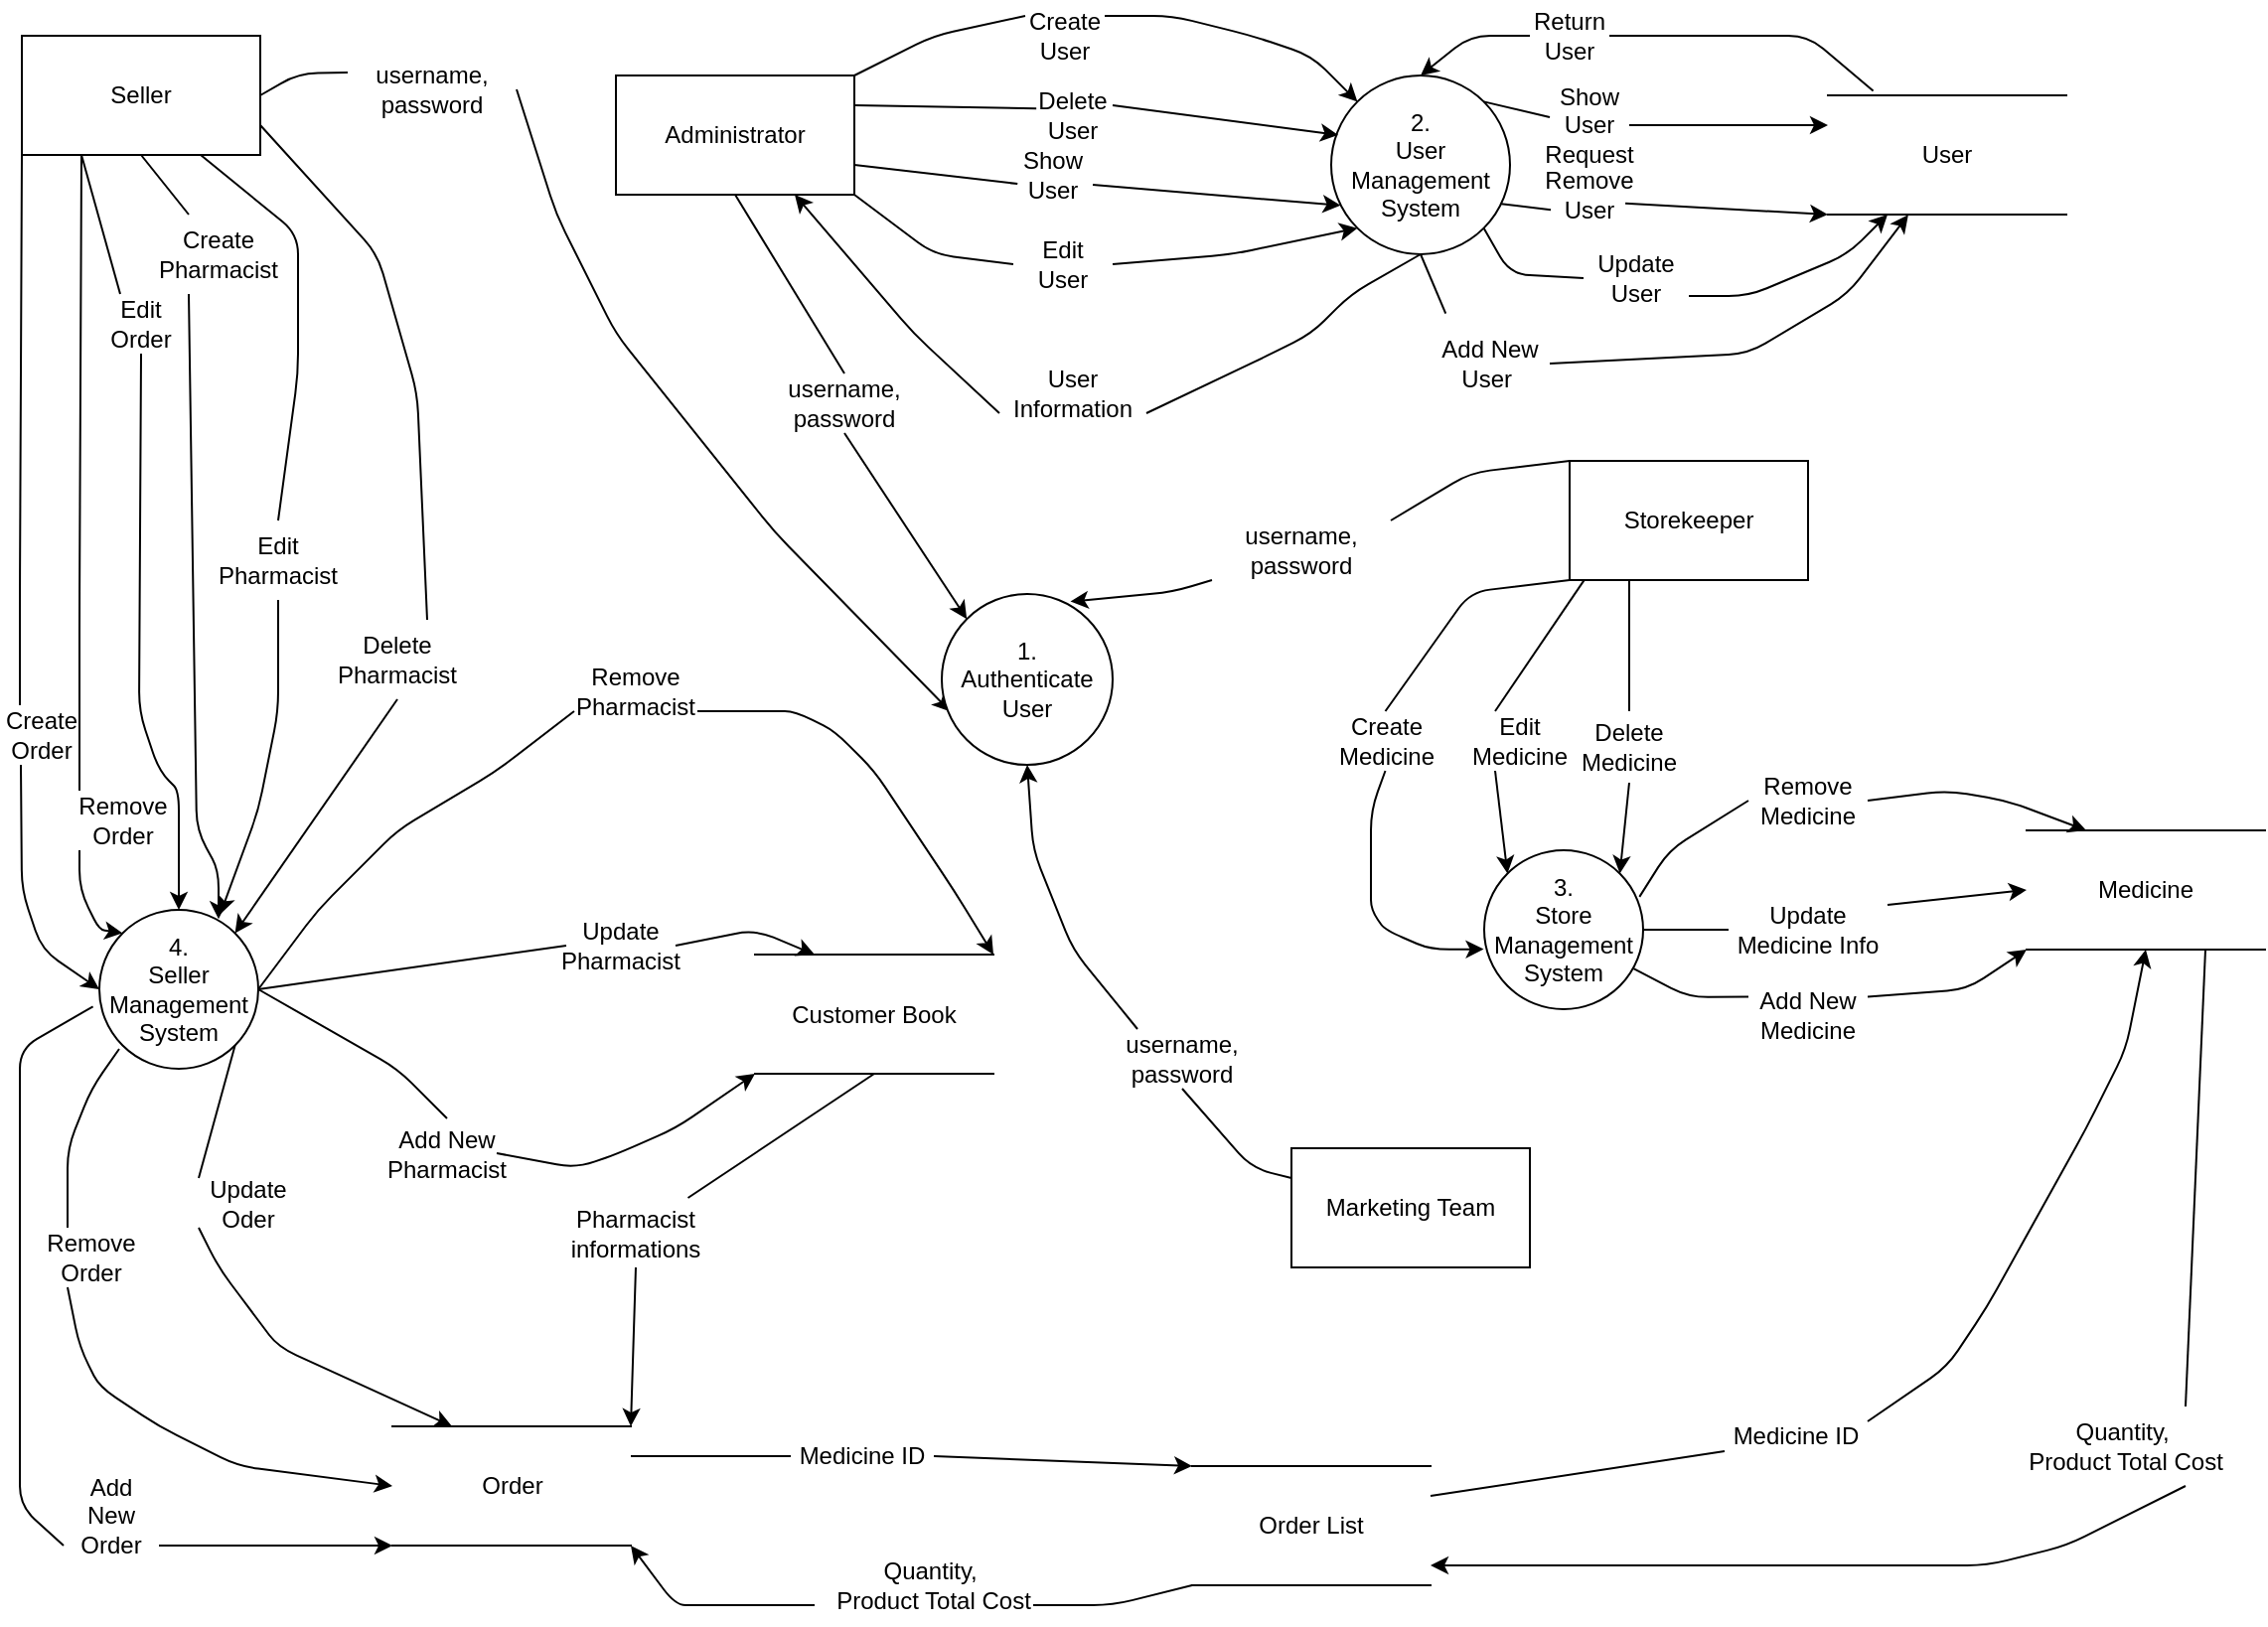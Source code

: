 <mxfile version="14.6.13" type="device"><diagram id="mokcVXSYmaNh0RQACaDt" name="Page-1"><mxGraphModel dx="1221" dy="645" grid="1" gridSize="10" guides="1" tooltips="1" connect="1" arrows="1" fold="1" page="1" pageScale="1" pageWidth="1169" pageHeight="827" math="0" shadow="0"><root><mxCell id="0"/><mxCell id="1" parent="0"/><mxCell id="gqMwS6d3l2sqPH1gw4Yg-2" value="Administrator" style="rounded=0;whiteSpace=wrap;html=1;" parent="1" vertex="1"><mxGeometry x="310" y="40" width="120" height="60" as="geometry"/></mxCell><mxCell id="gqMwS6d3l2sqPH1gw4Yg-3" value="Storekeeper" style="rounded=0;whiteSpace=wrap;html=1;" parent="1" vertex="1"><mxGeometry x="790" y="234" width="120" height="60" as="geometry"/></mxCell><mxCell id="gqMwS6d3l2sqPH1gw4Yg-4" value="Seller" style="rounded=0;whiteSpace=wrap;html=1;" parent="1" vertex="1"><mxGeometry x="11" y="20" width="120" height="60" as="geometry"/></mxCell><mxCell id="gqMwS6d3l2sqPH1gw4Yg-5" value="Marketing Team" style="rounded=0;whiteSpace=wrap;html=1;" parent="1" vertex="1"><mxGeometry x="650" y="580" width="120" height="60" as="geometry"/></mxCell><mxCell id="gqMwS6d3l2sqPH1gw4Yg-8" value="" style="endArrow=classic;html=1;exitX=1;exitY=0.5;exitDx=0;exitDy=0;entryX=0.05;entryY=0.688;entryDx=0;entryDy=0;entryPerimeter=0;startArrow=none;" parent="1" source="gqMwS6d3l2sqPH1gw4Yg-9" target="Wz61JIbvvKoA4WCaTpvj-23" edge="1"><mxGeometry width="50" height="50" relative="1" as="geometry"><mxPoint x="64.8" y="385.98" as="sourcePoint"/><mxPoint x="470" y="359" as="targetPoint"/><Array as="points"><mxPoint x="280" y="110"/><mxPoint x="310" y="170"/><mxPoint x="350" y="220"/><mxPoint x="390" y="270"/></Array></mxGeometry></mxCell><mxCell id="gqMwS6d3l2sqPH1gw4Yg-12" value="" style="endArrow=classic;html=1;entryX=0.753;entryY=0.044;entryDx=0;entryDy=0;entryPerimeter=0;exitX=0;exitY=1;exitDx=0;exitDy=0;startArrow=none;" parent="1" source="gqMwS6d3l2sqPH1gw4Yg-13" target="Wz61JIbvvKoA4WCaTpvj-23" edge="1"><mxGeometry width="50" height="50" relative="1" as="geometry"><mxPoint x="60" y="267.447" as="sourcePoint"/><mxPoint x="553" y="344" as="targetPoint"/><Array as="points"><mxPoint x="590" y="300"/></Array></mxGeometry></mxCell><mxCell id="Wz61JIbvvKoA4WCaTpvj-2" value="2.&lt;br&gt;User Management System" style="ellipse;whiteSpace=wrap;html=1;aspect=fixed;" parent="1" vertex="1"><mxGeometry x="670" y="40" width="90" height="90" as="geometry"/></mxCell><mxCell id="Wz61JIbvvKoA4WCaTpvj-7" value="" style="endArrow=classic;html=1;exitX=0.5;exitY=1;exitDx=0;exitDy=0;entryX=0;entryY=0;entryDx=0;entryDy=0;startArrow=none;" parent="1" source="gqMwS6d3l2sqPH1gw4Yg-7" target="Wz61JIbvvKoA4WCaTpvj-23" edge="1"><mxGeometry width="50" height="50" relative="1" as="geometry"><mxPoint x="420" y="180" as="sourcePoint"/><mxPoint x="479.645" y="308.645" as="targetPoint"/></mxGeometry></mxCell><mxCell id="Wz61JIbvvKoA4WCaTpvj-9" value="" style="endArrow=classic;html=1;exitX=1;exitY=0;exitDx=0;exitDy=0;entryX=0;entryY=0;entryDx=0;entryDy=0;startArrow=none;" parent="1" source="Wz61JIbvvKoA4WCaTpvj-11" target="Wz61JIbvvKoA4WCaTpvj-2" edge="1"><mxGeometry width="50" height="50" relative="1" as="geometry"><mxPoint x="430" y="68" as="sourcePoint"/><mxPoint x="590" y="40" as="targetPoint"/><Array as="points"><mxPoint x="590" y="10"/><mxPoint x="630" y="20"/><mxPoint x="660" y="30"/></Array></mxGeometry></mxCell><mxCell id="Wz61JIbvvKoA4WCaTpvj-13" value="" style="endArrow=classic;html=1;exitX=1;exitY=0.5;exitDx=0;exitDy=0;entryX=0.337;entryY=1.003;entryDx=0;entryDy=0;startArrow=none;entryPerimeter=0;" parent="1" source="Wz61JIbvvKoA4WCaTpvj-12" target="6IMV3EOq6Jg0z_L3piJu-1" edge="1"><mxGeometry width="50" height="50" relative="1" as="geometry"><mxPoint x="790" y="225" as="sourcePoint"/><mxPoint x="910" y="115" as="targetPoint"/><Array as="points"><mxPoint x="880" y="180"/><mxPoint x="930" y="150"/></Array></mxGeometry></mxCell><mxCell id="Wz61JIbvvKoA4WCaTpvj-17" value="" style="endArrow=classic;html=1;exitX=1;exitY=0.25;exitDx=0;exitDy=0;entryX=0.04;entryY=0.333;entryDx=0;entryDy=0;entryPerimeter=0;startArrow=none;" parent="1" source="Wz61JIbvvKoA4WCaTpvj-20" target="Wz61JIbvvKoA4WCaTpvj-2" edge="1"><mxGeometry width="50" height="50" relative="1" as="geometry"><mxPoint x="480" y="140" as="sourcePoint"/><mxPoint x="530" y="90" as="targetPoint"/></mxGeometry></mxCell><mxCell id="Wz61JIbvvKoA4WCaTpvj-21" value="" style="endArrow=classic;html=1;exitX=0.951;exitY=0.718;exitDx=0;exitDy=0;exitPerimeter=0;entryX=0;entryY=1;entryDx=0;entryDy=0;startArrow=none;" parent="1" source="Wz61JIbvvKoA4WCaTpvj-22" target="6IMV3EOq6Jg0z_L3piJu-1" edge="1"><mxGeometry width="50" height="50" relative="1" as="geometry"><mxPoint x="770" y="90" as="sourcePoint"/><mxPoint x="880.78" y="107.8" as="targetPoint"/></mxGeometry></mxCell><mxCell id="Wz61JIbvvKoA4WCaTpvj-23" value="1. &lt;br&gt;Authenticate User" style="ellipse;whiteSpace=wrap;html=1;aspect=fixed;" parent="1" vertex="1"><mxGeometry x="474" y="301" width="86" height="86" as="geometry"/></mxCell><mxCell id="Wz61JIbvvKoA4WCaTpvj-26" value="" style="endArrow=classic;html=1;exitX=1;exitY=0.75;exitDx=0;exitDy=0;entryX=0.053;entryY=0.727;entryDx=0;entryDy=0;entryPerimeter=0;startArrow=none;" parent="1" source="Wz61JIbvvKoA4WCaTpvj-32" target="Wz61JIbvvKoA4WCaTpvj-2" edge="1"><mxGeometry width="50" height="50" relative="1" as="geometry"><mxPoint x="520" y="220" as="sourcePoint"/><mxPoint x="570" y="170" as="targetPoint"/></mxGeometry></mxCell><mxCell id="Wz61JIbvvKoA4WCaTpvj-11" value="Create User" style="text;html=1;strokeColor=none;fillColor=none;align=center;verticalAlign=middle;whiteSpace=wrap;rounded=0;" parent="1" vertex="1"><mxGeometry x="516" y="10" width="40" height="20" as="geometry"/></mxCell><mxCell id="Wz61JIbvvKoA4WCaTpvj-27" value="" style="endArrow=none;html=1;exitX=1;exitY=0;exitDx=0;exitDy=0;entryX=0;entryY=0;entryDx=0;entryDy=0;" parent="1" source="gqMwS6d3l2sqPH1gw4Yg-2" target="Wz61JIbvvKoA4WCaTpvj-11" edge="1"><mxGeometry width="50" height="50" relative="1" as="geometry"><mxPoint x="430" y="40" as="sourcePoint"/><mxPoint x="683.18" y="53.18" as="targetPoint"/><Array as="points"><mxPoint x="470" y="20"/></Array></mxGeometry></mxCell><mxCell id="Wz61JIbvvKoA4WCaTpvj-20" value="Delete User" style="text;html=1;strokeColor=none;fillColor=none;align=center;verticalAlign=middle;whiteSpace=wrap;rounded=0;" parent="1" vertex="1"><mxGeometry x="520" y="50" width="40" height="20" as="geometry"/></mxCell><mxCell id="Wz61JIbvvKoA4WCaTpvj-29" value="" style="endArrow=none;html=1;exitX=1;exitY=0.25;exitDx=0;exitDy=0;entryX=0.04;entryY=0.333;entryDx=0;entryDy=0;entryPerimeter=0;" parent="1" source="gqMwS6d3l2sqPH1gw4Yg-2" target="Wz61JIbvvKoA4WCaTpvj-20" edge="1"><mxGeometry width="50" height="50" relative="1" as="geometry"><mxPoint x="430" y="55" as="sourcePoint"/><mxPoint x="673.6" y="69.97" as="targetPoint"/></mxGeometry></mxCell><mxCell id="Wz61JIbvvKoA4WCaTpvj-22" value="Remove User" style="text;html=1;strokeColor=none;fillColor=none;align=center;verticalAlign=middle;whiteSpace=wrap;rounded=0;" parent="1" vertex="1"><mxGeometry x="780" y="90" width="40" height="20" as="geometry"/></mxCell><mxCell id="Wz61JIbvvKoA4WCaTpvj-30" value="" style="endArrow=none;html=1;exitX=0.951;exitY=0.718;exitDx=0;exitDy=0;exitPerimeter=0;entryX=0.013;entryY=0.88;entryDx=0;entryDy=0;entryPerimeter=0;" parent="1" source="Wz61JIbvvKoA4WCaTpvj-2" target="Wz61JIbvvKoA4WCaTpvj-22" edge="1"><mxGeometry width="50" height="50" relative="1" as="geometry"><mxPoint x="755.59" y="104.62" as="sourcePoint"/><mxPoint x="850.78" y="107.8" as="targetPoint"/></mxGeometry></mxCell><mxCell id="Wz61JIbvvKoA4WCaTpvj-12" value="Add New User&amp;nbsp;" style="text;html=1;strokeColor=none;fillColor=none;align=center;verticalAlign=middle;whiteSpace=wrap;rounded=0;" parent="1" vertex="1"><mxGeometry x="720" y="160" width="60" height="50" as="geometry"/></mxCell><mxCell id="Wz61JIbvvKoA4WCaTpvj-31" value="" style="endArrow=none;html=1;entryX=0.127;entryY=-0.004;entryDx=0;entryDy=0;exitX=0.5;exitY=1;exitDx=0;exitDy=0;entryPerimeter=0;" parent="1" source="Wz61JIbvvKoA4WCaTpvj-2" target="Wz61JIbvvKoA4WCaTpvj-12" edge="1"><mxGeometry width="50" height="50" relative="1" as="geometry"><mxPoint x="750" y="117" as="sourcePoint"/><mxPoint x="750" y="150" as="targetPoint"/><Array as="points"/></mxGeometry></mxCell><mxCell id="Wz61JIbvvKoA4WCaTpvj-32" value="Show User" style="text;html=1;strokeColor=none;fillColor=none;align=center;verticalAlign=middle;whiteSpace=wrap;rounded=0;" parent="1" vertex="1"><mxGeometry x="510" y="80" width="40" height="20" as="geometry"/></mxCell><mxCell id="Wz61JIbvvKoA4WCaTpvj-33" value="" style="endArrow=none;html=1;exitX=1;exitY=0.75;exitDx=0;exitDy=0;entryX=0.053;entryY=0.727;entryDx=0;entryDy=0;entryPerimeter=0;" parent="1" source="gqMwS6d3l2sqPH1gw4Yg-2" target="Wz61JIbvvKoA4WCaTpvj-32" edge="1"><mxGeometry width="50" height="50" relative="1" as="geometry"><mxPoint x="430" y="85" as="sourcePoint"/><mxPoint x="674.77" y="105.43" as="targetPoint"/></mxGeometry></mxCell><mxCell id="Wz61JIbvvKoA4WCaTpvj-35" value="" style="endArrow=classic;html=1;exitX=1;exitY=0.5;exitDx=0;exitDy=0;entryX=0;entryY=0.25;entryDx=0;entryDy=0;startArrow=none;" parent="1" source="Wz61JIbvvKoA4WCaTpvj-34" target="6IMV3EOq6Jg0z_L3piJu-1" edge="1"><mxGeometry width="50" height="50" relative="1" as="geometry"><mxPoint x="770" y="60" as="sourcePoint"/><mxPoint x="880" y="73" as="targetPoint"/></mxGeometry></mxCell><mxCell id="Wz61JIbvvKoA4WCaTpvj-34" value="Show User Request" style="text;html=1;strokeColor=none;fillColor=none;align=center;verticalAlign=middle;whiteSpace=wrap;rounded=0;" parent="1" vertex="1"><mxGeometry x="780" y="55" width="40" height="20" as="geometry"/></mxCell><mxCell id="Wz61JIbvvKoA4WCaTpvj-36" value="" style="endArrow=none;html=1;exitX=1;exitY=0;exitDx=0;exitDy=0;entryX=0;entryY=0.3;entryDx=0;entryDy=0;" parent="1" source="Wz61JIbvvKoA4WCaTpvj-2" target="Wz61JIbvvKoA4WCaTpvj-34" edge="1"><mxGeometry width="50" height="50" relative="1" as="geometry"><mxPoint x="746.82" y="53.18" as="sourcePoint"/><mxPoint x="850" y="73" as="targetPoint"/></mxGeometry></mxCell><mxCell id="Wz61JIbvvKoA4WCaTpvj-37" value="" style="endArrow=classic;html=1;exitX=0;exitY=0.5;exitDx=0;exitDy=0;entryX=0.5;entryY=0;entryDx=0;entryDy=0;startArrow=none;" parent="1" source="Wz61JIbvvKoA4WCaTpvj-38" target="Wz61JIbvvKoA4WCaTpvj-2" edge="1"><mxGeometry width="50" height="50" relative="1" as="geometry"><mxPoint x="840" y="50" as="sourcePoint"/><mxPoint x="890" as="targetPoint"/><Array as="points"><mxPoint x="740" y="20"/></Array></mxGeometry></mxCell><mxCell id="Wz61JIbvvKoA4WCaTpvj-38" value="Return User" style="text;html=1;strokeColor=none;fillColor=none;align=center;verticalAlign=middle;whiteSpace=wrap;rounded=0;" parent="1" vertex="1"><mxGeometry x="770" y="10" width="40" height="20" as="geometry"/></mxCell><mxCell id="Wz61JIbvvKoA4WCaTpvj-39" value="" style="endArrow=none;html=1;exitX=0.19;exitY=-0.037;exitDx=0;exitDy=0;exitPerimeter=0;entryX=1;entryY=0.5;entryDx=0;entryDy=0;" parent="1" source="6IMV3EOq6Jg0z_L3piJu-1" target="Wz61JIbvvKoA4WCaTpvj-38" edge="1"><mxGeometry width="50" height="50" relative="1" as="geometry"><mxPoint x="889" y="58" as="sourcePoint"/><mxPoint x="715" y="40" as="targetPoint"/><Array as="points"><mxPoint x="910" y="20"/><mxPoint x="850" y="20"/></Array></mxGeometry></mxCell><mxCell id="Wz61JIbvvKoA4WCaTpvj-40" value="" style="endArrow=classic;html=1;entryX=0.75;entryY=1;entryDx=0;entryDy=0;startArrow=none;exitX=0;exitY=0.75;exitDx=0;exitDy=0;" parent="1" source="Wz61JIbvvKoA4WCaTpvj-41" target="gqMwS6d3l2sqPH1gw4Yg-2" edge="1"><mxGeometry width="50" height="50" relative="1" as="geometry"><mxPoint x="500" y="160" as="sourcePoint"/><mxPoint x="560" y="150" as="targetPoint"/><Array as="points"><mxPoint x="460" y="170"/></Array></mxGeometry></mxCell><mxCell id="Wz61JIbvvKoA4WCaTpvj-41" value="User Information" style="text;html=1;strokeColor=none;fillColor=none;align=center;verticalAlign=middle;whiteSpace=wrap;rounded=0;" parent="1" vertex="1"><mxGeometry x="503" y="180" width="74" height="40" as="geometry"/></mxCell><mxCell id="Wz61JIbvvKoA4WCaTpvj-42" value="" style="endArrow=none;html=1;exitX=0.5;exitY=1;exitDx=0;exitDy=0;entryX=1;entryY=0.75;entryDx=0;entryDy=0;" parent="1" source="Wz61JIbvvKoA4WCaTpvj-2" target="Wz61JIbvvKoA4WCaTpvj-41" edge="1"><mxGeometry width="50" height="50" relative="1" as="geometry"><mxPoint x="715" y="130" as="sourcePoint"/><mxPoint x="600" y="180" as="targetPoint"/><Array as="points"><mxPoint x="680" y="150"/><mxPoint x="660" y="170"/><mxPoint x="640" y="180"/></Array></mxGeometry></mxCell><mxCell id="Wz61JIbvvKoA4WCaTpvj-44" value="3.&lt;br&gt;Store Management System" style="ellipse;whiteSpace=wrap;html=1;aspect=fixed;" parent="1" vertex="1"><mxGeometry x="747" y="430" width="80" height="80" as="geometry"/></mxCell><mxCell id="gqMwS6d3l2sqPH1gw4Yg-7" value="username,&lt;br&gt;password" style="text;html=1;strokeColor=none;fillColor=none;align=center;verticalAlign=middle;whiteSpace=wrap;rounded=0;" parent="1" vertex="1"><mxGeometry x="380" y="190" width="90" height="30" as="geometry"/></mxCell><mxCell id="Wz61JIbvvKoA4WCaTpvj-46" value="" style="endArrow=none;html=1;exitX=0.5;exitY=1;exitDx=0;exitDy=0;entryX=0.5;entryY=0;entryDx=0;entryDy=0;" parent="1" source="gqMwS6d3l2sqPH1gw4Yg-2" target="gqMwS6d3l2sqPH1gw4Yg-7" edge="1"><mxGeometry width="50" height="50" relative="1" as="geometry"><mxPoint x="370" y="100" as="sourcePoint"/><mxPoint x="486.594" y="313.594" as="targetPoint"/></mxGeometry></mxCell><mxCell id="gqMwS6d3l2sqPH1gw4Yg-13" value="username,&lt;br&gt;password" style="text;html=1;strokeColor=none;fillColor=none;align=center;verticalAlign=middle;whiteSpace=wrap;rounded=0;" parent="1" vertex="1"><mxGeometry x="610" y="264" width="90" height="30" as="geometry"/></mxCell><mxCell id="Wz61JIbvvKoA4WCaTpvj-47" value="" style="endArrow=none;html=1;entryX=1;entryY=0;entryDx=0;entryDy=0;exitX=0;exitY=0;exitDx=0;exitDy=0;" parent="1" source="gqMwS6d3l2sqPH1gw4Yg-3" target="gqMwS6d3l2sqPH1gw4Yg-13" edge="1"><mxGeometry width="50" height="50" relative="1" as="geometry"><mxPoint x="790" y="260" as="sourcePoint"/><mxPoint x="538.758" y="304.784" as="targetPoint"/><Array as="points"><mxPoint x="740" y="240"/></Array></mxGeometry></mxCell><mxCell id="Wz61JIbvvKoA4WCaTpvj-50" value="" style="endArrow=classic;html=1;exitX=1;exitY=0.5;exitDx=0;exitDy=0;entryX=0.25;entryY=0;entryDx=0;entryDy=0;startArrow=none;" parent="1" source="Wz61JIbvvKoA4WCaTpvj-70" target="6IMV3EOq6Jg0z_L3piJu-2" edge="1"><mxGeometry width="50" height="50" relative="1" as="geometry"><mxPoint x="860" y="520" as="sourcePoint"/><mxPoint x="1000.42" y="499.02" as="targetPoint"/><Array as="points"><mxPoint x="980" y="400"/><mxPoint x="1010" y="405"/></Array></mxGeometry></mxCell><mxCell id="Wz61JIbvvKoA4WCaTpvj-53" value="" style="endArrow=classic;html=1;exitX=0.25;exitY=1;exitDx=0;exitDy=0;entryX=0;entryY=0;entryDx=0;entryDy=0;startArrow=none;" parent="1" source="Wz61JIbvvKoA4WCaTpvj-64" target="Wz61JIbvvKoA4WCaTpvj-44" edge="1"><mxGeometry width="50" height="50" relative="1" as="geometry"><mxPoint x="820" y="390" as="sourcePoint"/><mxPoint x="870" y="340" as="targetPoint"/></mxGeometry></mxCell><mxCell id="Wz61JIbvvKoA4WCaTpvj-55" value="" style="endArrow=classic;html=1;exitX=0.5;exitY=1;exitDx=0;exitDy=0;entryX=1;entryY=0;entryDx=0;entryDy=0;startArrow=none;" parent="1" source="Wz61JIbvvKoA4WCaTpvj-68" target="Wz61JIbvvKoA4WCaTpvj-44" edge="1"><mxGeometry width="50" height="50" relative="1" as="geometry"><mxPoint x="845" y="378" as="sourcePoint"/><mxPoint x="895" y="328" as="targetPoint"/></mxGeometry></mxCell><mxCell id="Wz61JIbvvKoA4WCaTpvj-57" value="" style="endArrow=classic;html=1;exitX=0.5;exitY=1;exitDx=0;exitDy=0;entryX=-0.003;entryY=0.622;entryDx=0;entryDy=0;startArrow=none;entryPerimeter=0;" parent="1" source="Wz61JIbvvKoA4WCaTpvj-59" target="Wz61JIbvvKoA4WCaTpvj-44" edge="1"><mxGeometry width="50" height="50" relative="1" as="geometry"><mxPoint x="770" y="360" as="sourcePoint"/><mxPoint x="820" y="310" as="targetPoint"/><Array as="points"><mxPoint x="690" y="410"/><mxPoint x="690" y="440"/><mxPoint x="690" y="460"/><mxPoint x="697" y="470"/><mxPoint x="720" y="480"/></Array></mxGeometry></mxCell><mxCell id="Wz61JIbvvKoA4WCaTpvj-59" value="Create Medicine" style="text;html=1;strokeColor=none;fillColor=none;align=center;verticalAlign=middle;whiteSpace=wrap;rounded=0;" parent="1" vertex="1"><mxGeometry x="664.5" y="360" width="65.5" height="30" as="geometry"/></mxCell><mxCell id="Wz61JIbvvKoA4WCaTpvj-60" value="" style="endArrow=none;html=1;exitX=0;exitY=1;exitDx=0;exitDy=0;entryX=0.5;entryY=0;entryDx=0;entryDy=0;" parent="1" source="gqMwS6d3l2sqPH1gw4Yg-3" target="Wz61JIbvvKoA4WCaTpvj-59" edge="1"><mxGeometry width="50" height="50" relative="1" as="geometry"><mxPoint x="790" y="294" as="sourcePoint"/><mxPoint x="850" y="320" as="targetPoint"/><Array as="points"><mxPoint x="740" y="300"/></Array></mxGeometry></mxCell><mxCell id="Wz61JIbvvKoA4WCaTpvj-62" value="Add New Medicine" style="text;html=1;strokeColor=none;fillColor=none;align=center;verticalAlign=middle;whiteSpace=wrap;rounded=0;" parent="1" vertex="1"><mxGeometry x="880" y="495" width="60" height="35" as="geometry"/></mxCell><mxCell id="Wz61JIbvvKoA4WCaTpvj-63" value="" style="endArrow=none;html=1;exitX=0.937;exitY=0.743;exitDx=0;exitDy=0;exitPerimeter=0;entryX=0;entryY=0.25;entryDx=0;entryDy=0;" parent="1" source="Wz61JIbvvKoA4WCaTpvj-44" target="Wz61JIbvvKoA4WCaTpvj-62" edge="1"><mxGeometry width="50" height="50" relative="1" as="geometry"><mxPoint x="769.16" y="506.24" as="sourcePoint"/><mxPoint x="820" y="610" as="targetPoint"/><Array as="points"><mxPoint x="850" y="504"/></Array></mxGeometry></mxCell><mxCell id="Wz61JIbvvKoA4WCaTpvj-64" value="Edit Medicine" style="text;html=1;strokeColor=none;fillColor=none;align=center;verticalAlign=middle;whiteSpace=wrap;rounded=0;" parent="1" vertex="1"><mxGeometry x="740" y="360" width="50" height="30" as="geometry"/></mxCell><mxCell id="Wz61JIbvvKoA4WCaTpvj-65" value="" style="endArrow=none;html=1;exitX=0.06;exitY=1.003;exitDx=0;exitDy=0;exitPerimeter=0;entryX=0.25;entryY=0;entryDx=0;entryDy=0;" parent="1" source="gqMwS6d3l2sqPH1gw4Yg-3" target="Wz61JIbvvKoA4WCaTpvj-64" edge="1"><mxGeometry width="50" height="50" relative="1" as="geometry"><mxPoint x="797.2" y="294.18" as="sourcePoint"/><mxPoint x="758.716" y="441.716" as="targetPoint"/></mxGeometry></mxCell><mxCell id="Wz61JIbvvKoA4WCaTpvj-66" value="Update Medicine Info" style="text;html=1;strokeColor=none;fillColor=none;align=center;verticalAlign=middle;whiteSpace=wrap;rounded=0;" parent="1" vertex="1"><mxGeometry x="870" y="445" width="80" height="50" as="geometry"/></mxCell><mxCell id="Wz61JIbvvKoA4WCaTpvj-67" value="" style="endArrow=none;html=1;entryX=0;entryY=0.5;entryDx=0;entryDy=0;exitX=1;exitY=0.5;exitDx=0;exitDy=0;" parent="1" target="Wz61JIbvvKoA4WCaTpvj-66" edge="1" source="Wz61JIbvvKoA4WCaTpvj-44"><mxGeometry width="50" height="50" relative="1" as="geometry"><mxPoint x="787" y="510" as="sourcePoint"/><mxPoint x="1009" y="507" as="targetPoint"/><Array as="points"/></mxGeometry></mxCell><mxCell id="Wz61JIbvvKoA4WCaTpvj-68" value="Delete Medicine" style="text;html=1;strokeColor=none;fillColor=none;align=center;verticalAlign=middle;whiteSpace=wrap;rounded=0;" parent="1" vertex="1"><mxGeometry x="790" y="360" width="60" height="36" as="geometry"/></mxCell><mxCell id="Wz61JIbvvKoA4WCaTpvj-69" value="" style="endArrow=none;html=1;exitX=0.25;exitY=1;exitDx=0;exitDy=0;entryX=0.5;entryY=0;entryDx=0;entryDy=0;" parent="1" source="gqMwS6d3l2sqPH1gw4Yg-3" target="Wz61JIbvvKoA4WCaTpvj-68" edge="1"><mxGeometry width="50" height="50" relative="1" as="geometry"><mxPoint x="850" y="294" as="sourcePoint"/><mxPoint x="806.84" y="431.04" as="targetPoint"/></mxGeometry></mxCell><mxCell id="Wz61JIbvvKoA4WCaTpvj-70" value="Remove Medicine" style="text;html=1;strokeColor=none;fillColor=none;align=center;verticalAlign=middle;whiteSpace=wrap;rounded=0;" parent="1" vertex="1"><mxGeometry x="880" y="390" width="60" height="30" as="geometry"/></mxCell><mxCell id="Wz61JIbvvKoA4WCaTpvj-71" value="" style="endArrow=none;html=1;exitX=0.977;exitY=0.293;exitDx=0;exitDy=0;entryX=0;entryY=0.5;entryDx=0;entryDy=0;exitPerimeter=0;" parent="1" source="Wz61JIbvvKoA4WCaTpvj-44" target="Wz61JIbvvKoA4WCaTpvj-70" edge="1"><mxGeometry width="50" height="50" relative="1" as="geometry"><mxPoint x="815.284" y="498.284" as="sourcePoint"/><mxPoint x="1000.42" y="499.02" as="targetPoint"/><Array as="points"><mxPoint x="840" y="430"/></Array></mxGeometry></mxCell><mxCell id="gqMwS6d3l2sqPH1gw4Yg-9" value="username,&lt;br&gt;password" style="text;html=1;strokeColor=none;fillColor=none;align=center;verticalAlign=middle;whiteSpace=wrap;rounded=0;" parent="1" vertex="1"><mxGeometry x="175" y="30" width="85" height="34" as="geometry"/></mxCell><mxCell id="Wz61JIbvvKoA4WCaTpvj-74" value="" style="endArrow=none;html=1;exitX=1;exitY=0.5;exitDx=0;exitDy=0;entryX=0;entryY=0.25;entryDx=0;entryDy=0;" parent="1" source="gqMwS6d3l2sqPH1gw4Yg-4" target="gqMwS6d3l2sqPH1gw4Yg-9" edge="1"><mxGeometry width="50" height="50" relative="1" as="geometry"><mxPoint x="150" y="359" as="sourcePoint"/><mxPoint x="175" y="57" as="targetPoint"/><Array as="points"><mxPoint x="150" y="39"/></Array></mxGeometry></mxCell><mxCell id="6IMV3EOq6Jg0z_L3piJu-1" value="User" style="shape=partialRectangle;whiteSpace=wrap;html=1;left=0;right=0;fillColor=none;" vertex="1" parent="1"><mxGeometry x="920" y="50" width="120" height="60" as="geometry"/></mxCell><mxCell id="6IMV3EOq6Jg0z_L3piJu-2" value="Medicine" style="shape=partialRectangle;whiteSpace=wrap;html=1;left=0;right=0;fillColor=none;" vertex="1" parent="1"><mxGeometry x="1020" y="420" width="120" height="60" as="geometry"/></mxCell><mxCell id="6IMV3EOq6Jg0z_L3piJu-5" value="" style="endArrow=classic;html=1;exitX=1;exitY=0.25;exitDx=0;exitDy=0;entryX=0;entryY=1;entryDx=0;entryDy=0;" edge="1" parent="1" source="Wz61JIbvvKoA4WCaTpvj-62" target="6IMV3EOq6Jg0z_L3piJu-2"><mxGeometry width="50" height="50" relative="1" as="geometry"><mxPoint x="955" y="515.5" as="sourcePoint"/><mxPoint x="1005" y="465.5" as="targetPoint"/><Array as="points"><mxPoint x="990" y="500"/></Array></mxGeometry></mxCell><mxCell id="6IMV3EOq6Jg0z_L3piJu-6" value="" style="endArrow=classic;html=1;exitX=1;exitY=0.25;exitDx=0;exitDy=0;entryX=0;entryY=0.5;entryDx=0;entryDy=0;" edge="1" parent="1" source="Wz61JIbvvKoA4WCaTpvj-66" target="6IMV3EOq6Jg0z_L3piJu-2"><mxGeometry width="50" height="50" relative="1" as="geometry"><mxPoint x="1060" y="580" as="sourcePoint"/><mxPoint x="1110" y="530" as="targetPoint"/></mxGeometry></mxCell><mxCell id="gqMwS6d3l2sqPH1gw4Yg-11" value="username,&lt;br&gt;password" style="text;html=1;strokeColor=none;fillColor=none;align=center;verticalAlign=middle;whiteSpace=wrap;rounded=0;rotation=0;" parent="1" vertex="1"><mxGeometry x="550" y="520" width="90" height="30" as="geometry"/></mxCell><mxCell id="6IMV3EOq6Jg0z_L3piJu-8" value="" style="endArrow=none;html=1;entryX=0.5;entryY=1;entryDx=0;entryDy=0;exitX=0;exitY=0.25;exitDx=0;exitDy=0;" edge="1" parent="1" source="gqMwS6d3l2sqPH1gw4Yg-5" target="gqMwS6d3l2sqPH1gw4Yg-11"><mxGeometry width="50" height="50" relative="1" as="geometry"><mxPoint x="740" y="675" as="sourcePoint"/><mxPoint x="517" y="387" as="targetPoint"/><Array as="points"><mxPoint x="630" y="590"/></Array></mxGeometry></mxCell><mxCell id="6IMV3EOq6Jg0z_L3piJu-10" value="" style="endArrow=classic;html=1;exitX=0.25;exitY=0;exitDx=0;exitDy=0;entryX=0.5;entryY=1;entryDx=0;entryDy=0;" edge="1" parent="1" source="gqMwS6d3l2sqPH1gw4Yg-11" target="Wz61JIbvvKoA4WCaTpvj-23"><mxGeometry width="50" height="50" relative="1" as="geometry"><mxPoint x="520" y="490" as="sourcePoint"/><mxPoint x="570" y="440" as="targetPoint"/><Array as="points"><mxPoint x="540" y="480"/><mxPoint x="520" y="430"/></Array></mxGeometry></mxCell><mxCell id="6IMV3EOq6Jg0z_L3piJu-11" value="Order" style="shape=partialRectangle;whiteSpace=wrap;html=1;left=0;right=0;fillColor=none;" vertex="1" parent="1"><mxGeometry x="197.5" y="720" width="120" height="60" as="geometry"/></mxCell><mxCell id="6IMV3EOq6Jg0z_L3piJu-12" value="Order List" style="shape=partialRectangle;whiteSpace=wrap;html=1;left=0;right=0;fillColor=none;" vertex="1" parent="1"><mxGeometry x="600" y="740" width="120" height="60" as="geometry"/></mxCell><mxCell id="6IMV3EOq6Jg0z_L3piJu-16" value="" style="endArrow=classic;html=1;exitX=0;exitY=0.75;exitDx=0;exitDy=0;entryX=1;entryY=1;entryDx=0;entryDy=0;startArrow=none;" edge="1" parent="1" source="6IMV3EOq6Jg0z_L3piJu-19" target="6IMV3EOq6Jg0z_L3piJu-11"><mxGeometry width="50" height="50" relative="1" as="geometry"><mxPoint x="420" y="730" as="sourcePoint"/><mxPoint x="470" y="680" as="targetPoint"/><Array as="points"><mxPoint x="360" y="810"/><mxPoint x="340" y="810"/></Array></mxGeometry></mxCell><mxCell id="6IMV3EOq6Jg0z_L3piJu-17" value="" style="endArrow=classic;html=1;exitX=0.75;exitY=1;exitDx=0;exitDy=0;startArrow=none;" edge="1" parent="1" source="6IMV3EOq6Jg0z_L3piJu-14"><mxGeometry width="50" height="50" relative="1" as="geometry"><mxPoint x="950" y="620" as="sourcePoint"/><mxPoint x="720" y="790" as="targetPoint"/><Array as="points"><mxPoint x="1040" y="780"/><mxPoint x="1000" y="790"/><mxPoint x="950" y="790"/></Array></mxGeometry></mxCell><mxCell id="6IMV3EOq6Jg0z_L3piJu-14" value="Quantity,&amp;nbsp;&lt;br&gt;Product Total Cost" style="text;html=1;strokeColor=none;fillColor=none;align=center;verticalAlign=middle;whiteSpace=wrap;rounded=0;" vertex="1" parent="1"><mxGeometry x="1010" y="710" width="120" height="40" as="geometry"/></mxCell><mxCell id="6IMV3EOq6Jg0z_L3piJu-18" value="" style="endArrow=none;html=1;exitX=0.75;exitY=1;exitDx=0;exitDy=0;entryX=0.75;entryY=0;entryDx=0;entryDy=0;" edge="1" parent="1" source="6IMV3EOq6Jg0z_L3piJu-2" target="6IMV3EOq6Jg0z_L3piJu-14"><mxGeometry width="50" height="50" relative="1" as="geometry"><mxPoint x="1110" y="480" as="sourcePoint"/><mxPoint x="720" y="790" as="targetPoint"/></mxGeometry></mxCell><mxCell id="6IMV3EOq6Jg0z_L3piJu-19" value="Quantity,&amp;nbsp;&lt;br&gt;Product Total Cost" style="text;html=1;strokeColor=none;fillColor=none;align=center;verticalAlign=middle;whiteSpace=wrap;rounded=0;" vertex="1" parent="1"><mxGeometry x="410" y="780" width="120" height="40" as="geometry"/></mxCell><mxCell id="6IMV3EOq6Jg0z_L3piJu-20" value="" style="endArrow=none;html=1;exitX=0;exitY=1;exitDx=0;exitDy=0;" edge="1" parent="1" source="6IMV3EOq6Jg0z_L3piJu-12"><mxGeometry width="50" height="50" relative="1" as="geometry"><mxPoint x="600" y="785" as="sourcePoint"/><mxPoint x="520" y="810" as="targetPoint"/><Array as="points"><mxPoint x="560" y="810"/></Array></mxGeometry></mxCell><mxCell id="6IMV3EOq6Jg0z_L3piJu-21" value="" style="endArrow=classic;html=1;exitX=1;exitY=0.5;exitDx=0;exitDy=0;entryX=0;entryY=0;entryDx=0;entryDy=0;startArrow=none;" edge="1" parent="1" source="6IMV3EOq6Jg0z_L3piJu-23" target="6IMV3EOq6Jg0z_L3piJu-12"><mxGeometry width="50" height="50" relative="1" as="geometry"><mxPoint x="345" y="710" as="sourcePoint"/><mxPoint x="395" y="660" as="targetPoint"/></mxGeometry></mxCell><mxCell id="6IMV3EOq6Jg0z_L3piJu-22" value="" style="endArrow=classic;html=1;exitX=1;exitY=0.25;exitDx=0;exitDy=0;entryX=0.5;entryY=1;entryDx=0;entryDy=0;startArrow=none;" edge="1" parent="1" source="6IMV3EOq6Jg0z_L3piJu-25" target="6IMV3EOq6Jg0z_L3piJu-2"><mxGeometry width="50" height="50" relative="1" as="geometry"><mxPoint x="775" y="750" as="sourcePoint"/><mxPoint x="825" y="700" as="targetPoint"/><Array as="points"><mxPoint x="980" y="690"/><mxPoint x="1000" y="660"/><mxPoint x="1050" y="570"/><mxPoint x="1070" y="530"/></Array></mxGeometry></mxCell><mxCell id="6IMV3EOq6Jg0z_L3piJu-23" value="Medicine ID" style="text;html=1;strokeColor=none;fillColor=none;align=center;verticalAlign=middle;whiteSpace=wrap;rounded=0;" vertex="1" parent="1"><mxGeometry x="398" y="720" width="72" height="30" as="geometry"/></mxCell><mxCell id="6IMV3EOq6Jg0z_L3piJu-24" value="" style="endArrow=none;html=1;exitX=1;exitY=0.25;exitDx=0;exitDy=0;entryX=0;entryY=0.5;entryDx=0;entryDy=0;" edge="1" parent="1" source="6IMV3EOq6Jg0z_L3piJu-11" target="6IMV3EOq6Jg0z_L3piJu-23"><mxGeometry width="50" height="50" relative="1" as="geometry"><mxPoint x="317.5" y="735" as="sourcePoint"/><mxPoint x="600" y="740" as="targetPoint"/></mxGeometry></mxCell><mxCell id="6IMV3EOq6Jg0z_L3piJu-25" value="Medicine ID" style="text;html=1;strokeColor=none;fillColor=none;align=center;verticalAlign=middle;whiteSpace=wrap;rounded=0;" vertex="1" parent="1"><mxGeometry x="868" y="710" width="72" height="30" as="geometry"/></mxCell><mxCell id="6IMV3EOq6Jg0z_L3piJu-27" value="" style="endArrow=none;html=1;exitX=1;exitY=0.25;exitDx=0;exitDy=0;entryX=0;entryY=0.75;entryDx=0;entryDy=0;" edge="1" parent="1" source="6IMV3EOq6Jg0z_L3piJu-12" target="6IMV3EOq6Jg0z_L3piJu-25"><mxGeometry width="50" height="50" relative="1" as="geometry"><mxPoint x="790" y="710" as="sourcePoint"/><mxPoint x="840" y="660" as="targetPoint"/></mxGeometry></mxCell><mxCell id="6IMV3EOq6Jg0z_L3piJu-28" value="4.&lt;br&gt;Seller&lt;br&gt;Management&lt;br&gt;System" style="ellipse;whiteSpace=wrap;html=1;aspect=fixed;" vertex="1" parent="1"><mxGeometry x="50" y="460" width="80" height="80" as="geometry"/></mxCell><mxCell id="6IMV3EOq6Jg0z_L3piJu-29" value="" style="endArrow=classic;html=1;entryX=0;entryY=0.5;entryDx=0;entryDy=0;startArrow=none;exitX=0.25;exitY=1;exitDx=0;exitDy=0;" edge="1" parent="1" source="6IMV3EOq6Jg0z_L3piJu-69" target="6IMV3EOq6Jg0z_L3piJu-11"><mxGeometry width="50" height="50" relative="1" as="geometry"><mxPoint x="110" y="660" as="sourcePoint"/><mxPoint x="335" y="540" as="targetPoint"/><Array as="points"><mxPoint x="40" y="680"/><mxPoint x="50" y="700"/><mxPoint x="80" y="720"/><mxPoint x="120" y="740"/></Array></mxGeometry></mxCell><mxCell id="6IMV3EOq6Jg0z_L3piJu-31" value="" style="endArrow=classic;html=1;exitX=1;exitY=1;exitDx=0;exitDy=0;entryX=0;entryY=1;entryDx=0;entryDy=0;startArrow=none;" edge="1" parent="1" source="6IMV3EOq6Jg0z_L3piJu-66" target="6IMV3EOq6Jg0z_L3piJu-11"><mxGeometry width="50" height="50" relative="1" as="geometry"><mxPoint x="55" y="590" as="sourcePoint"/><mxPoint x="105" y="540" as="targetPoint"/><Array as="points"><mxPoint x="140" y="780"/></Array></mxGeometry></mxCell><mxCell id="6IMV3EOq6Jg0z_L3piJu-32" value="" style="endArrow=classic;html=1;exitX=0;exitY=1;exitDx=0;exitDy=0;entryX=0.25;entryY=0;entryDx=0;entryDy=0;startArrow=none;" edge="1" parent="1" source="6IMV3EOq6Jg0z_L3piJu-71" target="6IMV3EOq6Jg0z_L3piJu-11"><mxGeometry width="50" height="50" relative="1" as="geometry"><mxPoint x="260" y="530" as="sourcePoint"/><mxPoint x="310" y="480" as="targetPoint"/><Array as="points"><mxPoint x="110" y="640"/><mxPoint x="125" y="660"/><mxPoint x="140" y="680"/></Array></mxGeometry></mxCell><mxCell id="6IMV3EOq6Jg0z_L3piJu-33" value="Customer Book" style="shape=partialRectangle;whiteSpace=wrap;html=1;left=0;right=0;fillColor=none;" vertex="1" parent="1"><mxGeometry x="380" y="482.5" width="120" height="60" as="geometry"/></mxCell><mxCell id="6IMV3EOq6Jg0z_L3piJu-39" value="" style="endArrow=classic;html=1;entryX=1;entryY=0;entryDx=0;entryDy=0;exitX=0.5;exitY=1;exitDx=0;exitDy=0;startArrow=none;" edge="1" parent="1" source="6IMV3EOq6Jg0z_L3piJu-37" target="6IMV3EOq6Jg0z_L3piJu-11"><mxGeometry width="50" height="50" relative="1" as="geometry"><mxPoint x="318" y="570" as="sourcePoint"/><mxPoint x="430" y="530" as="targetPoint"/></mxGeometry></mxCell><mxCell id="6IMV3EOq6Jg0z_L3piJu-40" value="" style="endArrow=classic;html=1;exitX=0.5;exitY=1;exitDx=0;exitDy=0;entryX=0.5;entryY=0;entryDx=0;entryDy=0;startArrow=none;" edge="1" parent="1" source="6IMV3EOq6Jg0z_L3piJu-52" target="6IMV3EOq6Jg0z_L3piJu-28"><mxGeometry width="50" height="50" relative="1" as="geometry"><mxPoint x="130" y="344" as="sourcePoint"/><mxPoint x="180" y="294" as="targetPoint"/><Array as="points"><mxPoint x="70" y="360"/><mxPoint x="80" y="390"/><mxPoint x="90" y="400"/></Array></mxGeometry></mxCell><mxCell id="6IMV3EOq6Jg0z_L3piJu-41" value="" style="endArrow=classic;html=1;exitX=0.25;exitY=1;exitDx=0;exitDy=0;entryX=0.75;entryY=0.058;entryDx=0;entryDy=0;entryPerimeter=0;startArrow=none;" edge="1" parent="1" source="6IMV3EOq6Jg0z_L3piJu-54" target="6IMV3EOq6Jg0z_L3piJu-28"><mxGeometry width="50" height="50" relative="1" as="geometry"><mxPoint x="140" y="364" as="sourcePoint"/><mxPoint x="190" y="314" as="targetPoint"/><Array as="points"><mxPoint x="99" y="420"/><mxPoint x="110" y="440"/></Array></mxGeometry></mxCell><mxCell id="6IMV3EOq6Jg0z_L3piJu-43" value="" style="endArrow=classic;html=1;exitX=0;exitY=1;exitDx=0;exitDy=0;entryX=0;entryY=0;entryDx=0;entryDy=0;startArrow=none;" edge="1" parent="1" source="6IMV3EOq6Jg0z_L3piJu-51" target="6IMV3EOq6Jg0z_L3piJu-28"><mxGeometry width="50" height="50" relative="1" as="geometry"><mxPoint x="110" y="437" as="sourcePoint"/><mxPoint x="160" y="387" as="targetPoint"/><Array as="points"><mxPoint x="40" y="450"/><mxPoint x="50" y="470"/></Array></mxGeometry></mxCell><mxCell id="6IMV3EOq6Jg0z_L3piJu-44" value="" style="endArrow=classic;html=1;entryX=0.76;entryY=0.028;entryDx=0;entryDy=0;entryPerimeter=0;exitX=0.5;exitY=1;exitDx=0;exitDy=0;" edge="1" parent="1" source="6IMV3EOq6Jg0z_L3piJu-58" target="6IMV3EOq6Jg0z_L3piJu-28"><mxGeometry width="50" height="50" relative="1" as="geometry"><mxPoint x="130" y="300" as="sourcePoint"/><mxPoint x="329" y="314" as="targetPoint"/><Array as="points"><mxPoint x="140" y="360"/><mxPoint x="130" y="410"/></Array></mxGeometry></mxCell><mxCell id="6IMV3EOq6Jg0z_L3piJu-45" value="" style="endArrow=classic;html=1;exitX=0.25;exitY=1;exitDx=0;exitDy=0;entryX=0;entryY=0.5;entryDx=0;entryDy=0;startArrow=none;" edge="1" parent="1" source="6IMV3EOq6Jg0z_L3piJu-49" target="6IMV3EOq6Jg0z_L3piJu-28"><mxGeometry width="50" height="50" relative="1" as="geometry"><mxPoint x="80" y="351" as="sourcePoint"/><mxPoint x="130" y="301" as="targetPoint"/><Array as="points"><mxPoint x="11" y="450"/><mxPoint x="21" y="480"/></Array></mxGeometry></mxCell><mxCell id="6IMV3EOq6Jg0z_L3piJu-48" value="" style="endArrow=classic;html=1;exitX=0.5;exitY=1;exitDx=0;exitDy=0;entryX=1;entryY=0;entryDx=0;entryDy=0;" edge="1" parent="1" source="6IMV3EOq6Jg0z_L3piJu-59" target="6IMV3EOq6Jg0z_L3piJu-28"><mxGeometry width="50" height="50" relative="1" as="geometry"><mxPoint x="360" y="396" as="sourcePoint"/><mxPoint x="410" y="346" as="targetPoint"/></mxGeometry></mxCell><mxCell id="6IMV3EOq6Jg0z_L3piJu-49" value="Create Order" style="text;html=1;strokeColor=none;fillColor=none;align=center;verticalAlign=middle;whiteSpace=wrap;rounded=0;" vertex="1" parent="1"><mxGeometry y="357" width="42" height="30" as="geometry"/></mxCell><mxCell id="6IMV3EOq6Jg0z_L3piJu-50" value="" style="endArrow=none;html=1;exitX=0;exitY=1;exitDx=0;exitDy=0;" edge="1" parent="1" source="gqMwS6d3l2sqPH1gw4Yg-4"><mxGeometry width="50" height="50" relative="1" as="geometry"><mxPoint x="20" y="270" as="sourcePoint"/><mxPoint x="10" y="357" as="targetPoint"/><Array as="points"><mxPoint x="10" y="300"/><mxPoint x="10" y="330"/></Array></mxGeometry></mxCell><mxCell id="6IMV3EOq6Jg0z_L3piJu-51" value="Remove Order" style="text;html=1;strokeColor=none;fillColor=none;align=center;verticalAlign=middle;whiteSpace=wrap;rounded=0;" vertex="1" parent="1"><mxGeometry x="40" y="400" width="44" height="30" as="geometry"/></mxCell><mxCell id="6IMV3EOq6Jg0z_L3piJu-55" value="" style="endArrow=none;html=1;exitX=0.25;exitY=1;exitDx=0;exitDy=0;entryX=0;entryY=0;entryDx=0;entryDy=0;" edge="1" parent="1" source="gqMwS6d3l2sqPH1gw4Yg-4" target="6IMV3EOq6Jg0z_L3piJu-51"><mxGeometry width="50" height="50" relative="1" as="geometry"><mxPoint x="50" y="270" as="sourcePoint"/><mxPoint x="61.716" y="471.716" as="targetPoint"/><Array as="points"><mxPoint x="40" y="310"/><mxPoint x="40" y="350"/></Array></mxGeometry></mxCell><mxCell id="6IMV3EOq6Jg0z_L3piJu-52" value="Edit Order" style="text;html=1;strokeColor=none;fillColor=none;align=center;verticalAlign=middle;whiteSpace=wrap;rounded=0;" vertex="1" parent="1"><mxGeometry x="50" y="150" width="42" height="30" as="geometry"/></mxCell><mxCell id="6IMV3EOq6Jg0z_L3piJu-57" value="" style="endArrow=none;html=1;exitX=0.25;exitY=1;exitDx=0;exitDy=0;entryX=0.25;entryY=0;entryDx=0;entryDy=0;" edge="1" parent="1" source="gqMwS6d3l2sqPH1gw4Yg-4" target="6IMV3EOq6Jg0z_L3piJu-52"><mxGeometry width="50" height="50" relative="1" as="geometry"><mxPoint x="80" y="270" as="sourcePoint"/><mxPoint x="90" y="460" as="targetPoint"/><Array as="points"/></mxGeometry></mxCell><mxCell id="6IMV3EOq6Jg0z_L3piJu-54" value="Create Pharmacist" style="text;html=1;strokeColor=none;fillColor=none;align=center;verticalAlign=middle;whiteSpace=wrap;rounded=0;" vertex="1" parent="1"><mxGeometry x="80" y="110" width="60" height="40" as="geometry"/></mxCell><mxCell id="6IMV3EOq6Jg0z_L3piJu-60" value="" style="endArrow=none;html=1;exitX=0.5;exitY=1;exitDx=0;exitDy=0;entryX=0.25;entryY=0;entryDx=0;entryDy=0;" edge="1" parent="1" source="gqMwS6d3l2sqPH1gw4Yg-4" target="6IMV3EOq6Jg0z_L3piJu-54"><mxGeometry width="50" height="50" relative="1" as="geometry"><mxPoint x="117.2" y="272.58" as="sourcePoint"/><mxPoint x="110" y="464.64" as="targetPoint"/><Array as="points"/></mxGeometry></mxCell><mxCell id="6IMV3EOq6Jg0z_L3piJu-58" value="Edit Pharmacist" style="text;html=1;strokeColor=none;fillColor=none;align=center;verticalAlign=middle;whiteSpace=wrap;rounded=0;" vertex="1" parent="1"><mxGeometry x="110" y="264" width="60" height="40" as="geometry"/></mxCell><mxCell id="6IMV3EOq6Jg0z_L3piJu-62" value="" style="endArrow=none;html=1;exitX=0.75;exitY=1;exitDx=0;exitDy=0;entryX=0.5;entryY=0;entryDx=0;entryDy=0;" edge="1" parent="1" source="gqMwS6d3l2sqPH1gw4Yg-4" target="6IMV3EOq6Jg0z_L3piJu-58"><mxGeometry width="50" height="50" relative="1" as="geometry"><mxPoint x="101" y="80" as="sourcePoint"/><mxPoint x="120" y="470" as="targetPoint"/><Array as="points"><mxPoint x="150" y="120"/><mxPoint x="150" y="190"/></Array></mxGeometry></mxCell><mxCell id="6IMV3EOq6Jg0z_L3piJu-59" value="Delete Pharmacist" style="text;html=1;strokeColor=none;fillColor=none;align=center;verticalAlign=middle;whiteSpace=wrap;rounded=0;" vertex="1" parent="1"><mxGeometry x="170" y="314" width="60" height="40" as="geometry"/></mxCell><mxCell id="6IMV3EOq6Jg0z_L3piJu-63" value="" style="endArrow=none;html=1;exitX=1;exitY=0.75;exitDx=0;exitDy=0;entryX=0.75;entryY=0;entryDx=0;entryDy=0;" edge="1" parent="1" source="gqMwS6d3l2sqPH1gw4Yg-4" target="6IMV3EOq6Jg0z_L3piJu-59"><mxGeometry width="50" height="50" relative="1" as="geometry"><mxPoint x="131" y="65" as="sourcePoint"/><mxPoint x="118.284" y="471.716" as="targetPoint"/><Array as="points"><mxPoint x="190" y="130"/><mxPoint x="210" y="200"/></Array></mxGeometry></mxCell><mxCell id="6IMV3EOq6Jg0z_L3piJu-37" value="Pharmacist informations" style="text;html=1;strokeColor=none;fillColor=none;align=center;verticalAlign=middle;whiteSpace=wrap;rounded=0;" vertex="1" parent="1"><mxGeometry x="285" y="605" width="70" height="35" as="geometry"/></mxCell><mxCell id="6IMV3EOq6Jg0z_L3piJu-65" value="" style="endArrow=none;html=1;exitX=0.5;exitY=1;exitDx=0;exitDy=0;" edge="1" parent="1" source="6IMV3EOq6Jg0z_L3piJu-33" target="6IMV3EOq6Jg0z_L3piJu-37"><mxGeometry width="50" height="50" relative="1" as="geometry"><mxPoint x="320" y="490" as="sourcePoint"/><mxPoint x="317.5" y="720" as="targetPoint"/></mxGeometry></mxCell><mxCell id="6IMV3EOq6Jg0z_L3piJu-66" value="Add New Order" style="text;html=1;strokeColor=none;fillColor=none;align=center;verticalAlign=middle;whiteSpace=wrap;rounded=0;" vertex="1" parent="1"><mxGeometry x="32" y="750" width="48" height="30" as="geometry"/></mxCell><mxCell id="6IMV3EOq6Jg0z_L3piJu-67" value="" style="endArrow=none;html=1;exitX=-0.04;exitY=0.608;exitDx=0;exitDy=0;entryX=0;entryY=1;entryDx=0;entryDy=0;exitPerimeter=0;" edge="1" parent="1" source="6IMV3EOq6Jg0z_L3piJu-28" target="6IMV3EOq6Jg0z_L3piJu-66"><mxGeometry width="50" height="50" relative="1" as="geometry"><mxPoint x="46.8" y="508.64" as="sourcePoint"/><mxPoint x="197.5" y="780" as="targetPoint"/><Array as="points"><mxPoint x="10" y="530"/><mxPoint x="10" y="620"/><mxPoint x="10" y="710"/><mxPoint x="10" y="760"/></Array></mxGeometry></mxCell><mxCell id="6IMV3EOq6Jg0z_L3piJu-69" value="Remove Order" style="text;html=1;strokeColor=none;fillColor=none;align=center;verticalAlign=middle;whiteSpace=wrap;rounded=0;" vertex="1" parent="1"><mxGeometry x="22" y="620" width="48" height="30" as="geometry"/></mxCell><mxCell id="6IMV3EOq6Jg0z_L3piJu-70" value="" style="endArrow=none;html=1;entryX=0.25;entryY=0;entryDx=0;entryDy=0;" edge="1" parent="1" target="6IMV3EOq6Jg0z_L3piJu-69"><mxGeometry width="50" height="50" relative="1" as="geometry"><mxPoint x="60" y="530" as="sourcePoint"/><mxPoint x="197.5" y="750" as="targetPoint"/><Array as="points"><mxPoint x="46" y="550"/><mxPoint x="34" y="580"/></Array></mxGeometry></mxCell><mxCell id="6IMV3EOq6Jg0z_L3piJu-71" value="Update Oder" style="text;html=1;strokeColor=none;fillColor=none;align=center;verticalAlign=middle;whiteSpace=wrap;rounded=0;" vertex="1" parent="1"><mxGeometry x="100" y="595" width="50" height="25" as="geometry"/></mxCell><mxCell id="6IMV3EOq6Jg0z_L3piJu-72" value="" style="endArrow=none;html=1;exitX=1;exitY=1;exitDx=0;exitDy=0;entryX=0;entryY=0;entryDx=0;entryDy=0;" edge="1" parent="1" source="6IMV3EOq6Jg0z_L3piJu-28" target="6IMV3EOq6Jg0z_L3piJu-71"><mxGeometry width="50" height="50" relative="1" as="geometry"><mxPoint x="118.284" y="528.284" as="sourcePoint"/><mxPoint x="227.5" y="720" as="targetPoint"/><Array as="points"/></mxGeometry></mxCell><mxCell id="6IMV3EOq6Jg0z_L3piJu-73" value="Add New Pharmacist" style="text;html=1;strokeColor=none;fillColor=none;align=center;verticalAlign=middle;whiteSpace=wrap;rounded=0;" vertex="1" parent="1"><mxGeometry x="200" y="565" width="50" height="35" as="geometry"/></mxCell><mxCell id="6IMV3EOq6Jg0z_L3piJu-74" value="" style="endArrow=none;html=1;entryX=0.5;entryY=0;entryDx=0;entryDy=0;exitX=1;exitY=0.5;exitDx=0;exitDy=0;" edge="1" parent="1" source="6IMV3EOq6Jg0z_L3piJu-28" target="6IMV3EOq6Jg0z_L3piJu-73"><mxGeometry width="50" height="50" relative="1" as="geometry"><mxPoint x="130" y="500" as="sourcePoint"/><mxPoint x="257.5" y="720" as="targetPoint"/><Array as="points"><mxPoint x="200" y="540"/></Array></mxGeometry></mxCell><mxCell id="6IMV3EOq6Jg0z_L3piJu-75" value="" style="endArrow=classic;html=1;exitX=1;exitY=0.5;exitDx=0;exitDy=0;entryX=0;entryY=1;entryDx=0;entryDy=0;" edge="1" parent="1" source="6IMV3EOq6Jg0z_L3piJu-73" target="6IMV3EOq6Jg0z_L3piJu-33"><mxGeometry width="50" height="50" relative="1" as="geometry"><mxPoint x="250" y="560" as="sourcePoint"/><mxPoint x="300" y="510" as="targetPoint"/><Array as="points"><mxPoint x="290" y="590"/><mxPoint x="310" y="583"/><mxPoint x="340" y="570"/></Array></mxGeometry></mxCell><mxCell id="6IMV3EOq6Jg0z_L3piJu-76" value="" style="endArrow=classic;html=1;exitX=1;exitY=0.5;exitDx=0;exitDy=0;entryX=0;entryY=1;entryDx=0;entryDy=0;startArrow=none;" edge="1" parent="1" source="6IMV3EOq6Jg0z_L3piJu-77" target="Wz61JIbvvKoA4WCaTpvj-2"><mxGeometry width="50" height="50" relative="1" as="geometry"><mxPoint x="640" y="240" as="sourcePoint"/><mxPoint x="690" y="190" as="targetPoint"/><Array as="points"><mxPoint x="620" y="130"/></Array></mxGeometry></mxCell><mxCell id="6IMV3EOq6Jg0z_L3piJu-77" value="Edit User" style="text;html=1;strokeColor=none;fillColor=none;align=center;verticalAlign=middle;whiteSpace=wrap;rounded=0;" vertex="1" parent="1"><mxGeometry x="510" y="120" width="50" height="30" as="geometry"/></mxCell><mxCell id="6IMV3EOq6Jg0z_L3piJu-78" value="" style="endArrow=none;html=1;exitX=1;exitY=1;exitDx=0;exitDy=0;entryX=0;entryY=0.5;entryDx=0;entryDy=0;" edge="1" parent="1" source="gqMwS6d3l2sqPH1gw4Yg-2" target="6IMV3EOq6Jg0z_L3piJu-77"><mxGeometry width="50" height="50" relative="1" as="geometry"><mxPoint x="430" y="100" as="sourcePoint"/><mxPoint x="683.18" y="116.82" as="targetPoint"/><Array as="points"><mxPoint x="470" y="130"/></Array></mxGeometry></mxCell><mxCell id="6IMV3EOq6Jg0z_L3piJu-79" value="" style="endArrow=classic;html=1;exitX=1;exitY=0.75;exitDx=0;exitDy=0;" edge="1" parent="1" source="6IMV3EOq6Jg0z_L3piJu-80"><mxGeometry width="50" height="50" relative="1" as="geometry"><mxPoint x="840" y="140" as="sourcePoint"/><mxPoint x="950" y="110" as="targetPoint"/><Array as="points"><mxPoint x="880" y="151"/><mxPoint x="930" y="130"/></Array></mxGeometry></mxCell><mxCell id="6IMV3EOq6Jg0z_L3piJu-80" value="Update User" style="text;html=1;strokeColor=none;fillColor=none;align=center;verticalAlign=middle;whiteSpace=wrap;rounded=0;" vertex="1" parent="1"><mxGeometry x="797" y="124" width="53" height="36" as="geometry"/></mxCell><mxCell id="6IMV3EOq6Jg0z_L3piJu-81" value="" style="endArrow=none;html=1;entryX=1;entryY=1;entryDx=0;entryDy=0;exitX=0;exitY=0.5;exitDx=0;exitDy=0;" edge="1" parent="1" source="6IMV3EOq6Jg0z_L3piJu-80" target="Wz61JIbvvKoA4WCaTpvj-2"><mxGeometry width="50" height="50" relative="1" as="geometry"><mxPoint x="680" y="230" as="sourcePoint"/><mxPoint x="730" y="180" as="targetPoint"/><Array as="points"><mxPoint x="760" y="140"/></Array></mxGeometry></mxCell><mxCell id="6IMV3EOq6Jg0z_L3piJu-83" value="" style="endArrow=classic;html=1;exitX=1;exitY=0.5;exitDx=0;exitDy=0;entryX=0.25;entryY=0;entryDx=0;entryDy=0;" edge="1" parent="1" source="6IMV3EOq6Jg0z_L3piJu-86" target="6IMV3EOq6Jg0z_L3piJu-33"><mxGeometry width="50" height="50" relative="1" as="geometry"><mxPoint x="267.5" y="396" as="sourcePoint"/><mxPoint x="390" y="430" as="targetPoint"/><Array as="points"><mxPoint x="380" y="470"/></Array></mxGeometry></mxCell><mxCell id="6IMV3EOq6Jg0z_L3piJu-84" value="" style="endArrow=classic;html=1;exitX=1;exitY=0.75;exitDx=0;exitDy=0;entryX=1;entryY=0;entryDx=0;entryDy=0;" edge="1" parent="1" source="6IMV3EOq6Jg0z_L3piJu-85" target="6IMV3EOq6Jg0z_L3piJu-33"><mxGeometry width="50" height="50" relative="1" as="geometry"><mxPoint x="450" y="560" as="sourcePoint"/><mxPoint x="500" y="510" as="targetPoint"/><Array as="points"><mxPoint x="380" y="360"/><mxPoint x="400" y="360"/><mxPoint x="420" y="370"/><mxPoint x="440" y="390"/><mxPoint x="460" y="420"/><mxPoint x="480" y="450"/></Array></mxGeometry></mxCell><mxCell id="6IMV3EOq6Jg0z_L3piJu-85" value="Remove Pharmacist" style="text;html=1;strokeColor=none;fillColor=none;align=center;verticalAlign=middle;whiteSpace=wrap;rounded=0;" vertex="1" parent="1"><mxGeometry x="289" y="330" width="62" height="40" as="geometry"/></mxCell><mxCell id="6IMV3EOq6Jg0z_L3piJu-86" value="Update Pharmacist" style="text;html=1;strokeColor=none;fillColor=none;align=center;verticalAlign=middle;whiteSpace=wrap;rounded=0;" vertex="1" parent="1"><mxGeometry x="285" y="461" width="55" height="34" as="geometry"/></mxCell><mxCell id="6IMV3EOq6Jg0z_L3piJu-87" value="" style="endArrow=none;html=1;entryX=0;entryY=0.75;entryDx=0;entryDy=0;exitX=1;exitY=0.5;exitDx=0;exitDy=0;" edge="1" parent="1" source="6IMV3EOq6Jg0z_L3piJu-28" target="6IMV3EOq6Jg0z_L3piJu-85"><mxGeometry width="50" height="50" relative="1" as="geometry"><mxPoint x="220" y="395" as="sourcePoint"/><mxPoint x="270" y="345" as="targetPoint"/><Array as="points"><mxPoint x="160" y="460"/><mxPoint x="200" y="420"/><mxPoint x="250" y="390"/></Array></mxGeometry></mxCell><mxCell id="6IMV3EOq6Jg0z_L3piJu-88" value="" style="endArrow=none;html=1;exitX=1;exitY=0.5;exitDx=0;exitDy=0;entryX=0;entryY=0.5;entryDx=0;entryDy=0;" edge="1" parent="1" source="6IMV3EOq6Jg0z_L3piJu-28" target="6IMV3EOq6Jg0z_L3piJu-86"><mxGeometry width="50" height="50" relative="1" as="geometry"><mxPoint x="190" y="500" as="sourcePoint"/><mxPoint x="240" y="450" as="targetPoint"/></mxGeometry></mxCell></root></mxGraphModel></diagram></mxfile>